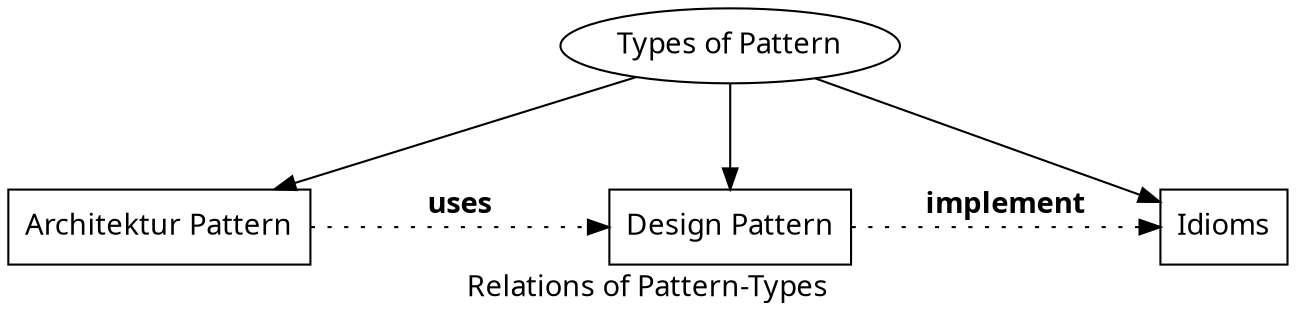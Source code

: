 /*
 * see https://www.heise.de/blog/Ein-erster-Ueberblick-Design-Patterns-und-Architekturmuster-mit-C-7147402.html
 */

digraph "" {
	 fontname = "Terminus"
	 node[fontname = "Terminus"]
	 edge[fontname = "Terminus,bold"]

	 label = "Relations of Pattern-Types"

	 ranksep = 0.7
	 nodesep = 1.0
	 compound = true

	 node[shape = ellipse]
	 arch_types[label = "Types of Pattern"]

	 node[shape = box]
	 arch_pattern[label = "Architektur Pattern"]
	 design_pattern[label = "Design Pattern"]
	 idioms[label = "Idioms"]

	 { rank = same; arch_pattern; design_pattern; idioms}

	 arch_types -> arch_pattern
 	 arch_types -> design_pattern
 	 arch_types -> idioms

	 arch_pattern -> design_pattern [style = bold, style = dotted, label = "uses"]
	 design_pattern -> idioms [style = bold, style = dotted, label = "implement"]
 }

